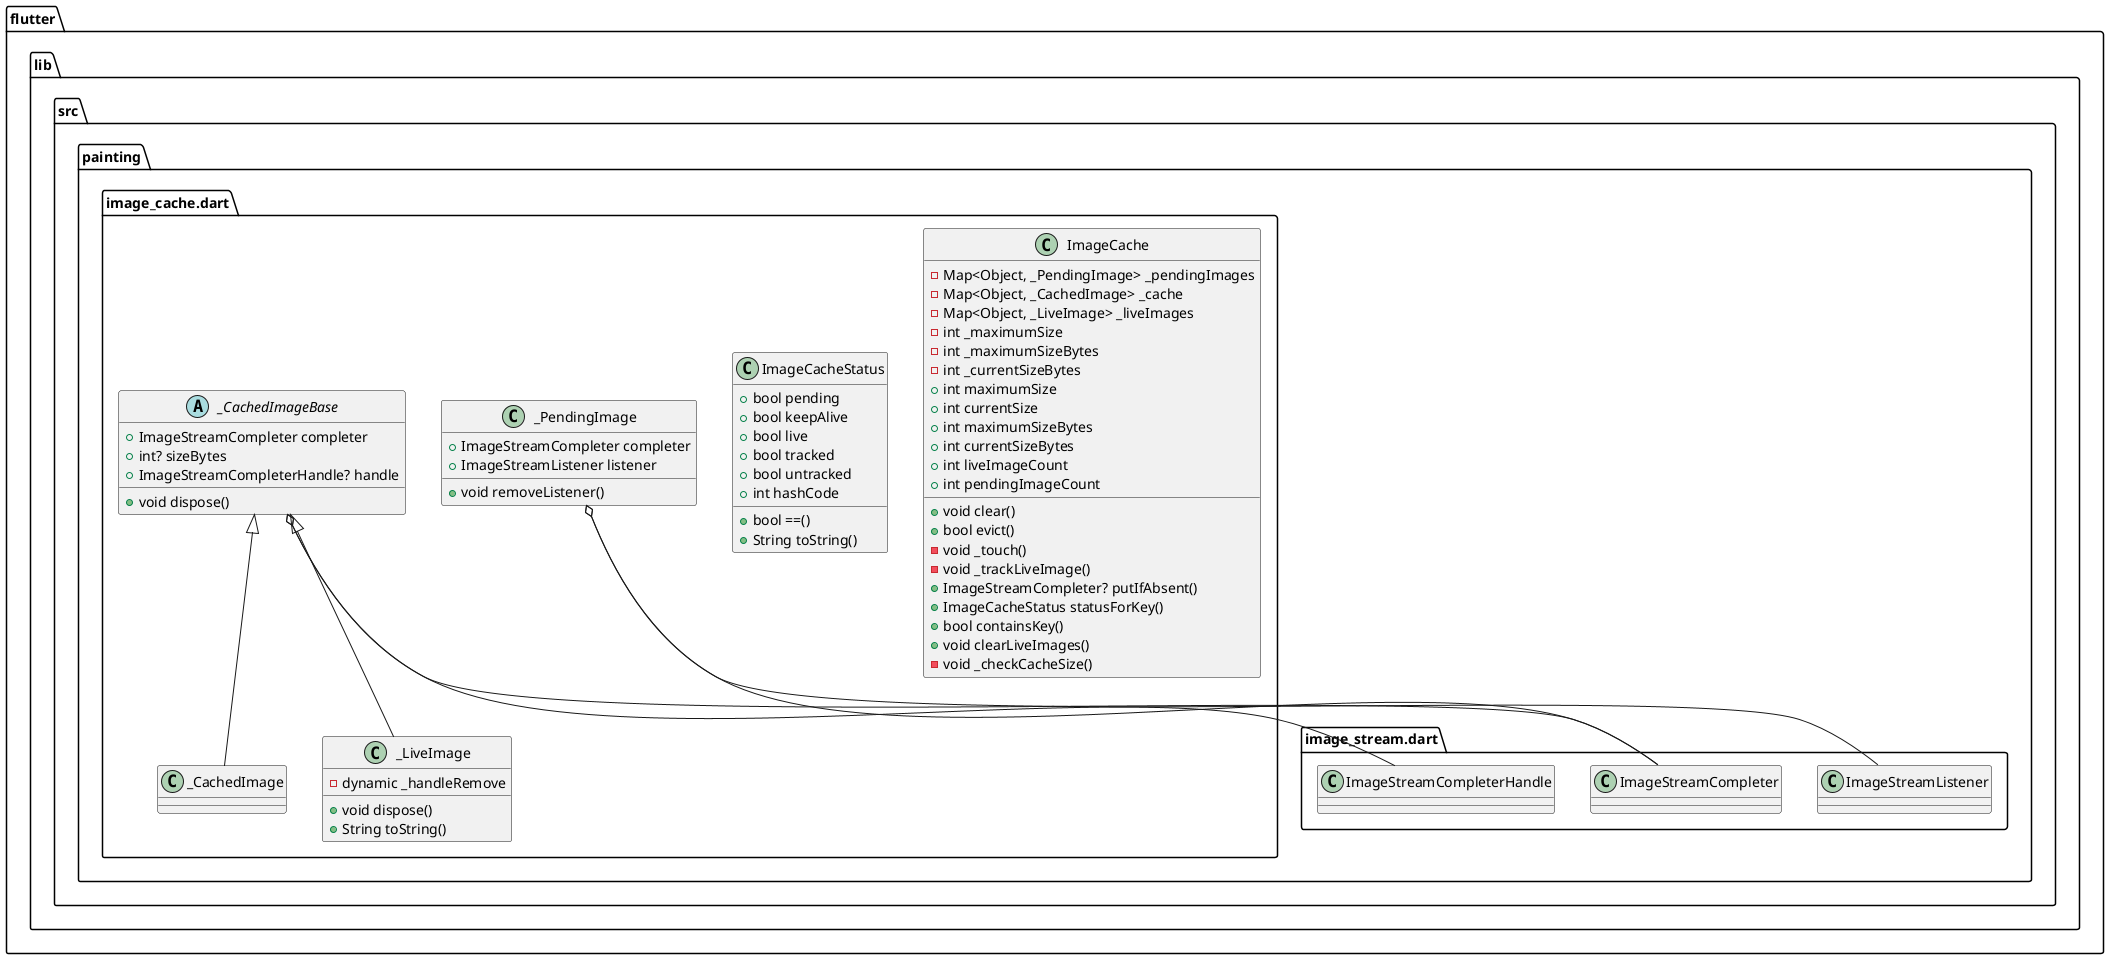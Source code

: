 @startuml
set namespaceSeparator ::

class "flutter::lib::src::painting::image_cache.dart::ImageCache" {
  -Map<Object, _PendingImage> _pendingImages
  -Map<Object, _CachedImage> _cache
  -Map<Object, _LiveImage> _liveImages
  -int _maximumSize
  -int _maximumSizeBytes
  -int _currentSizeBytes
  +int maximumSize
  +int currentSize
  +int maximumSizeBytes
  +int currentSizeBytes
  +int liveImageCount
  +int pendingImageCount
  +void clear()
  +bool evict()
  -void _touch()
  -void _trackLiveImage()
  +ImageStreamCompleter? putIfAbsent()
  +ImageCacheStatus statusForKey()
  +bool containsKey()
  +void clearLiveImages()
  -void _checkCacheSize()
}

class "flutter::lib::src::painting::image_cache.dart::ImageCacheStatus" {
  +bool pending
  +bool keepAlive
  +bool live
  +bool tracked
  +bool untracked
  +int hashCode
  +bool ==()
  +String toString()
}

abstract class "flutter::lib::src::painting::image_cache.dart::_CachedImageBase" {
  +ImageStreamCompleter completer
  +int? sizeBytes
  +ImageStreamCompleterHandle? handle
  +void dispose()
}

"flutter::lib::src::painting::image_cache.dart::_CachedImageBase" o-- "flutter::lib::src::painting::image_stream.dart::ImageStreamCompleter"
"flutter::lib::src::painting::image_cache.dart::_CachedImageBase" o-- "flutter::lib::src::painting::image_stream.dart::ImageStreamCompleterHandle"

class "flutter::lib::src::painting::image_cache.dart::_CachedImage" {
}

"flutter::lib::src::painting::image_cache.dart::_CachedImageBase" <|-- "flutter::lib::src::painting::image_cache.dart::_CachedImage"

class "flutter::lib::src::painting::image_cache.dart::_LiveImage" {
  -dynamic _handleRemove
  +void dispose()
  +String toString()
}

"flutter::lib::src::painting::image_cache.dart::_CachedImageBase" <|-- "flutter::lib::src::painting::image_cache.dart::_LiveImage"

class "flutter::lib::src::painting::image_cache.dart::_PendingImage" {
  +ImageStreamCompleter completer
  +ImageStreamListener listener
  +void removeListener()
}

"flutter::lib::src::painting::image_cache.dart::_PendingImage" o-- "flutter::lib::src::painting::image_stream.dart::ImageStreamCompleter"
"flutter::lib::src::painting::image_cache.dart::_PendingImage" o-- "flutter::lib::src::painting::image_stream.dart::ImageStreamListener"


@enduml